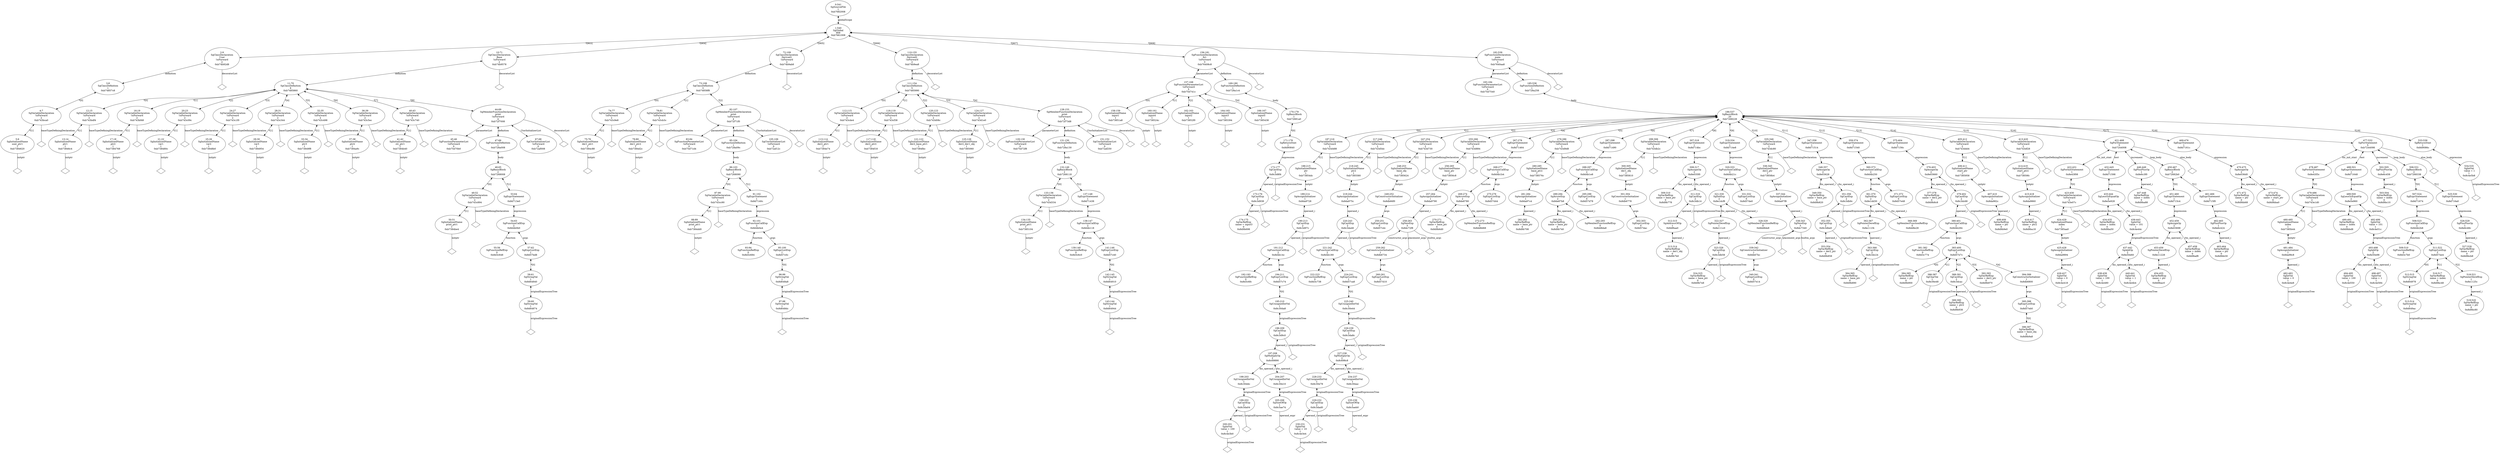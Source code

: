 digraph "G./pointer_example_class3.cpp.dot" {
"0xb7384620"[label="5:6\nSgInitializedName\nuser_ptr1\n1\n0xb7384620\n" ];
"0xb7384620" -> "0xb7384620__initptr__null"[label="initptr" dir=none ];
"0xb7384620__initptr__null"[label="" shape=diamond ];
"0xb743bca0"[label="4:7\nSgVariableDeclaration\n!isForward\n2\n0xb743bca0\n" ];
"0xb743bca0" -> "0xb743bca0__baseTypeDefiningDeclaration__null"[label="baseTypeDefiningDeclaration" dir=none ];
"0xb743bca0__baseTypeDefiningDeclaration__null"[label="" shape=diamond ];
"0xb743bca0" -> "0xb7384620"[label="*[1]" dir=both ];
"0xb74857c8"[label="3:8\nSgClassDefinition\n1\n0xb74857c8\n" ];
"0xb74857c8" -> "0xb743bca0"[label="*[0]" dir=both ];
"0xb74b92d8"[label="2:9\nSgClassDeclaration\nUser\n!isForward\n2\n0xb74b92d8\n" ];
"0xb74b92d8" -> "0xb74857c8"[label="definition" dir=both ];
"0xb74b92d8" -> "0xb74b92d8__decoratorList__null"[label="decoratorList" dir=none ];
"0xb74b92d8__decoratorList__null"[label="" shape=diamond ];
"0xb73846c4"[label="13:14\nSgInitializedName\nptr1\n1\n0xb73846c4\n" ];
"0xb73846c4" -> "0xb73846c4__initptr__null"[label="initptr" dir=none ];
"0xb73846c4__initptr__null"[label="" shape=diamond ];
"0xb743bdf4"[label="12:15\nSgVariableDeclaration\n!isForward\n2\n0xb743bdf4\n" ];
"0xb743bdf4" -> "0xb743bdf4__baseTypeDefiningDeclaration__null"[label="baseTypeDefiningDeclaration" dir=none ];
"0xb743bdf4__baseTypeDefiningDeclaration__null"[label="" shape=diamond ];
"0xb743bdf4" -> "0xb73846c4"[label="*[1]" dir=both ];
"0xb7384768"[label="17:18\nSgInitializedName\nptr2\n1\n0xb7384768\n" ];
"0xb7384768" -> "0xb7384768__initptr__null"[label="initptr" dir=none ];
"0xb7384768__initptr__null"[label="" shape=diamond ];
"0xb743bf48"[label="16:19\nSgVariableDeclaration\n!isForward\n2\n0xb743bf48\n" ];
"0xb743bf48" -> "0xb743bf48__baseTypeDefiningDeclaration__null"[label="baseTypeDefiningDeclaration" dir=none ];
"0xb743bf48__baseTypeDefiningDeclaration__null"[label="" shape=diamond ];
"0xb743bf48" -> "0xb7384768"[label="*[1]" dir=both ];
"0xb738480c"[label="21:22\nSgInitializedName\nvar1\n1\n0xb738480c\n" ];
"0xb738480c" -> "0xb738480c__initptr__null"[label="initptr" dir=none ];
"0xb738480c__initptr__null"[label="" shape=diamond ];
"0xb743c09c"[label="20:23\nSgVariableDeclaration\n!isForward\n2\n0xb743c09c\n" ];
"0xb743c09c" -> "0xb743c09c__baseTypeDefiningDeclaration__null"[label="baseTypeDefiningDeclaration" dir=none ];
"0xb743c09c__baseTypeDefiningDeclaration__null"[label="" shape=diamond ];
"0xb743c09c" -> "0xb738480c"[label="*[1]" dir=both ];
"0xb73848b0"[label="25:26\nSgInitializedName\nvar2\n1\n0xb73848b0\n" ];
"0xb73848b0" -> "0xb73848b0__initptr__null"[label="initptr" dir=none ];
"0xb73848b0__initptr__null"[label="" shape=diamond ];
"0xb743c1f0"[label="24:27\nSgVariableDeclaration\n!isForward\n2\n0xb743c1f0\n" ];
"0xb743c1f0" -> "0xb743c1f0__baseTypeDefiningDeclaration__null"[label="baseTypeDefiningDeclaration" dir=none ];
"0xb743c1f0__baseTypeDefiningDeclaration__null"[label="" shape=diamond ];
"0xb743c1f0" -> "0xb73848b0"[label="*[1]" dir=both ];
"0xb7384954"[label="29:30\nSgInitializedName\nvar3\n1\n0xb7384954\n" ];
"0xb7384954" -> "0xb7384954__initptr__null"[label="initptr" dir=none ];
"0xb7384954__initptr__null"[label="" shape=diamond ];
"0xb743c344"[label="28:31\nSgVariableDeclaration\n!isForward\n2\n0xb743c344\n" ];
"0xb743c344" -> "0xb743c344__baseTypeDefiningDeclaration__null"[label="baseTypeDefiningDeclaration" dir=none ];
"0xb743c344__baseTypeDefiningDeclaration__null"[label="" shape=diamond ];
"0xb743c344" -> "0xb7384954"[label="*[1]" dir=both ];
"0xb73849f8"[label="33:34\nSgInitializedName\nptr3\n1\n0xb73849f8\n" ];
"0xb73849f8" -> "0xb73849f8__initptr__null"[label="initptr" dir=none ];
"0xb73849f8__initptr__null"[label="" shape=diamond ];
"0xb743c498"[label="32:35\nSgVariableDeclaration\n!isForward\n2\n0xb743c498\n" ];
"0xb743c498" -> "0xb743c498__baseTypeDefiningDeclaration__null"[label="baseTypeDefiningDeclaration" dir=none ];
"0xb743c498__baseTypeDefiningDeclaration__null"[label="" shape=diamond ];
"0xb743c498" -> "0xb73849f8"[label="*[1]" dir=both ];
"0xb7384a9c"[label="37:38\nSgInitializedName\nptr4\n1\n0xb7384a9c\n" ];
"0xb7384a9c" -> "0xb7384a9c__initptr__null"[label="initptr" dir=none ];
"0xb7384a9c__initptr__null"[label="" shape=diamond ];
"0xb743c5ec"[label="36:39\nSgVariableDeclaration\n!isForward\n2\n0xb743c5ec\n" ];
"0xb743c5ec" -> "0xb743c5ec__baseTypeDefiningDeclaration__null"[label="baseTypeDefiningDeclaration" dir=none ];
"0xb743c5ec__baseTypeDefiningDeclaration__null"[label="" shape=diamond ];
"0xb743c5ec" -> "0xb7384a9c"[label="*[1]" dir=both ];
"0xb7384b40"[label="41:42\nSgInitializedName\nstr_ptr1\n1\n0xb7384b40\n" ];
"0xb7384b40" -> "0xb7384b40__initptr__null"[label="initptr" dir=none ];
"0xb7384b40__initptr__null"[label="" shape=diamond ];
"0xb743c740"[label="40:43\nSgVariableDeclaration\n!isForward\n2\n0xb743c740\n" ];
"0xb743c740" -> "0xb743c740__baseTypeDefiningDeclaration__null"[label="baseTypeDefiningDeclaration" dir=none ];
"0xb743c740__baseTypeDefiningDeclaration__null"[label="" shape=diamond ];
"0xb743c740" -> "0xb7384b40"[label="*[1]" dir=both ];
"0xb75d70b0"[label="45:46\nSgFunctionParameterList\n!isForward\n0\n0xb75d70b0\n" ];
"0xb7384be4"[label="50:51\nSgInitializedName\nprint_ptr1\n1\n0xb7384be4\n" ];
"0xb7384be4" -> "0xb7384be4__initptr__null"[label="initptr" dir=none ];
"0xb7384be4__initptr__null"[label="" shape=diamond ];
"0xb743c894"[label="49:52\nSgVariableDeclaration\n!isForward\n2\n0xb743c894\n" ];
"0xb743c894" -> "0xb743c894__baseTypeDefiningDeclaration__null"[label="baseTypeDefiningDeclaration" dir=none ];
"0xb743c894__baseTypeDefiningDeclaration__null"[label="" shape=diamond ];
"0xb743c894" -> "0xb7384be4"[label="*[1]" dir=both ];
"0x8d3c648"[label="55:56\nSgFunctionRefExp\n0\n0x8d3c648\n" ];
"0x8d64874"[label="59:60\nSgStringVal\n1\n0x8d64874\n" ];
"0x8d64874" -> "0x8d64874__originalExpressionTree__null"[label="originalExpressionTree" dir=none ];
"0x8d64874__originalExpressionTree__null"[label="" shape=diamond ];
"0x8d64840"[label="58:61\nSgStringVal\n1\n0x8d64840\n" ];
"0x8d64840" -> "0x8d64874"[label="originalExpressionTree" dir=both ];
"0x8d57bd8"[label="57:62\nSgExprListExp\n1\n0x8d57bd8\n" ];
"0x8d57bd8" -> "0x8d64840"[label="*[0]" dir=both ];
"0x8d4b0b0"[label="54:63\nSgFunctionCallExp\n2\n0x8d4b0b0\n" ];
"0x8d4b0b0" -> "0x8d3c648"[label="function" dir=both ];
"0x8d4b0b0" -> "0x8d57bd8"[label="args" dir=both ];
"0x8d713e0"[label="53:64\nSgExprStatement\n1\n0x8d713e0\n" ];
"0x8d713e0" -> "0x8d4b0b0"[label="expression" dir=both ];
"0xb7268008"[label="48:65\nSgBasicBlock\n2\n0xb7268008\n" ];
"0xb7268008" -> "0xb743c894"[label="*[0]" dir=both ];
"0xb7268008" -> "0x8d713e0"[label="*[1]" dir=both ];
"0xb728a008"[label="47:66\nSgFunctionDefinition\n1\n0xb728a008\n" ];
"0xb728a008" -> "0xb7268008"[label="body" dir=both ];
"0xb72af008"[label="67:68\nSgCtorInitializerList\n!isForward\n0\n0xb72af008\n" ];
"0xb72f7008"[label="44:69\nSgMemberFunctionDeclaration\nprint\n!isForward\n4\n0xb72f7008\n" ];
"0xb72f7008" -> "0xb75d70b0"[label="parameterList" dir=both ];
"0xb72f7008" -> "0xb72f7008__decoratorList__null"[label="decoratorList" dir=none ];
"0xb72f7008__decoratorList__null"[label="" shape=diamond ];
"0xb72f7008" -> "0xb728a008"[label="definition" dir=both ];
"0xb72f7008" -> "0xb72af008"[label="CtorInitializerList" dir=both ];
"0xb7485860"[label="11:70\nSgClassDefinition\n9\n0xb7485860\n" ];
"0xb7485860" -> "0xb743bdf4"[label="*[0]" dir=both ];
"0xb7485860" -> "0xb743bf48"[label="*[1]" dir=both ];
"0xb7485860" -> "0xb743c09c"[label="*[2]" dir=both ];
"0xb7485860" -> "0xb743c1f0"[label="*[3]" dir=both ];
"0xb7485860" -> "0xb743c344"[label="*[4]" dir=both ];
"0xb7485860" -> "0xb743c498"[label="*[5]" dir=both ];
"0xb7485860" -> "0xb743c5ec"[label="*[6]" dir=both ];
"0xb7485860" -> "0xb743c740"[label="*[7]" dir=both ];
"0xb7485860" -> "0xb72f7008"[label="*[8]" dir=both ];
"0xb74b9578"[label="10:71\nSgClassDeclaration\nBase\n!isForward\n2\n0xb74b9578\n" ];
"0xb74b9578" -> "0xb7485860"[label="definition" dir=both ];
"0xb74b9578" -> "0xb74b9578__decoratorList__null"[label="decoratorList" dir=none ];
"0xb74b9578__decoratorList__null"[label="" shape=diamond ];
"0xb7384c88"[label="75:76\nSgInitializedName\nder1_ptr1\n1\n0xb7384c88\n" ];
"0xb7384c88" -> "0xb7384c88__initptr__null"[label="initptr" dir=none ];
"0xb7384c88__initptr__null"[label="" shape=diamond ];
"0xb743c9e8"[label="74:77\nSgVariableDeclaration\n!isForward\n2\n0xb743c9e8\n" ];
"0xb743c9e8" -> "0xb743c9e8__baseTypeDefiningDeclaration__null"[label="baseTypeDefiningDeclaration" dir=none ];
"0xb743c9e8__baseTypeDefiningDeclaration__null"[label="" shape=diamond ];
"0xb743c9e8" -> "0xb7384c88"[label="*[1]" dir=both ];
"0xb7384d2c"[label="79:80\nSgInitializedName\nder1_ptr2\n1\n0xb7384d2c\n" ];
"0xb7384d2c" -> "0xb7384d2c__initptr__null"[label="initptr" dir=none ];
"0xb7384d2c__initptr__null"[label="" shape=diamond ];
"0xb743cb3c"[label="78:81\nSgVariableDeclaration\n!isForward\n2\n0xb743cb3c\n" ];
"0xb743cb3c" -> "0xb743cb3c__baseTypeDefiningDeclaration__null"[label="baseTypeDefiningDeclaration" dir=none ];
"0xb743cb3c__baseTypeDefiningDeclaration__null"[label="" shape=diamond ];
"0xb743cb3c" -> "0xb7384d2c"[label="*[1]" dir=both ];
"0xb75d71d4"[label="83:84\nSgFunctionParameterList\n!isForward\n0\n0xb75d71d4\n" ];
"0xb7384dd0"[label="88:89\nSgInitializedName\nprint_ptr1\n1\n0xb7384dd0\n" ];
"0xb7384dd0" -> "0xb7384dd0__initptr__null"[label="initptr" dir=none ];
"0xb7384dd0__initptr__null"[label="" shape=diamond ];
"0xb743cc90"[label="87:90\nSgVariableDeclaration\n!isForward\n2\n0xb743cc90\n" ];
"0xb743cc90" -> "0xb743cc90__baseTypeDefiningDeclaration__null"[label="baseTypeDefiningDeclaration" dir=none ];
"0xb743cc90__baseTypeDefiningDeclaration__null"[label="" shape=diamond ];
"0xb743cc90" -> "0xb7384dd0"[label="*[1]" dir=both ];
"0x8d3c684"[label="93:94\nSgFunctionRefExp\n0\n0x8d3c684\n" ];
"0x8d648dc"[label="97:98\nSgStringVal\n1\n0x8d648dc\n" ];
"0x8d648dc" -> "0x8d648dc__originalExpressionTree__null"[label="originalExpressionTree" dir=none ];
"0x8d648dc__originalExpressionTree__null"[label="" shape=diamond ];
"0x8d648a8"[label="96:99\nSgStringVal\n1\n0x8d648a8\n" ];
"0x8d648a8" -> "0x8d648dc"[label="originalExpressionTree" dir=both ];
"0x8d57c0c"[label="95:100\nSgExprListExp\n1\n0x8d57c0c\n" ];
"0x8d57c0c" -> "0x8d648a8"[label="*[0]" dir=both ];
"0x8d4b0e4"[label="92:101\nSgFunctionCallExp\n2\n0x8d4b0e4\n" ];
"0x8d4b0e4" -> "0x8d3c684"[label="function" dir=both ];
"0x8d4b0e4" -> "0x8d57c0c"[label="args" dir=both ];
"0x8d7140c"[label="91:102\nSgExprStatement\n1\n0x8d7140c\n" ];
"0x8d7140c" -> "0x8d4b0e4"[label="expression" dir=both ];
"0xb7268090"[label="86:103\nSgBasicBlock\n2\n0xb7268090\n" ];
"0xb7268090" -> "0xb743cc90"[label="*[0]" dir=both ];
"0xb7268090" -> "0x8d7140c"[label="*[1]" dir=both ];
"0xb728a09c"[label="85:104\nSgFunctionDefinition\n1\n0xb728a09c\n" ];
"0xb728a09c" -> "0xb7268090"[label="body" dir=both ];
"0xb72af12c"[label="105:106\nSgCtorInitializerList\n!isForward\n0\n0xb72af12c\n" ];
"0xb72f71f0"[label="82:107\nSgMemberFunctionDeclaration\nprint\n!isForward\n4\n0xb72f71f0\n" ];
"0xb72f71f0" -> "0xb75d71d4"[label="parameterList" dir=both ];
"0xb72f71f0" -> "0xb72f71f0__decoratorList__null"[label="decoratorList" dir=none ];
"0xb72f71f0__decoratorList__null"[label="" shape=diamond ];
"0xb72f71f0" -> "0xb728a09c"[label="definition" dir=both ];
"0xb72f71f0" -> "0xb72af12c"[label="CtorInitializerList" dir=both ];
"0xb74858f8"[label="73:108\nSgClassDefinition\n3\n0xb74858f8\n" ];
"0xb74858f8" -> "0xb743c9e8"[label="*[0]" dir=both ];
"0xb74858f8" -> "0xb743cb3c"[label="*[1]" dir=both ];
"0xb74858f8" -> "0xb72f71f0"[label="*[2]" dir=both ];
"0xb74b9ab8"[label="72:109\nSgClassDeclaration\nDerived1\n!isForward\n2\n0xb74b9ab8\n" ];
"0xb74b9ab8" -> "0xb74858f8"[label="definition" dir=both ];
"0xb74b9ab8" -> "0xb74b9ab8__decoratorList__null"[label="decoratorList" dir=none ];
"0xb74b9ab8__decoratorList__null"[label="" shape=diamond ];
"0xb7384e74"[label="113:114\nSgInitializedName\nder2_ptr1\n1\n0xb7384e74\n" ];
"0xb7384e74" -> "0xb7384e74__initptr__null"[label="initptr" dir=none ];
"0xb7384e74__initptr__null"[label="" shape=diamond ];
"0xb743cde4"[label="112:115\nSgVariableDeclaration\n!isForward\n2\n0xb743cde4\n" ];
"0xb743cde4" -> "0xb743cde4__baseTypeDefiningDeclaration__null"[label="baseTypeDefiningDeclaration" dir=none ];
"0xb743cde4__baseTypeDefiningDeclaration__null"[label="" shape=diamond ];
"0xb743cde4" -> "0xb7384e74"[label="*[1]" dir=both ];
"0xb7384f18"[label="117:118\nSgInitializedName\nder2_ptr2\n1\n0xb7384f18\n" ];
"0xb7384f18" -> "0xb7384f18__initptr__null"[label="initptr" dir=none ];
"0xb7384f18__initptr__null"[label="" shape=diamond ];
"0xb743cf38"[label="116:119\nSgVariableDeclaration\n!isForward\n2\n0xb743cf38\n" ];
"0xb743cf38" -> "0xb743cf38__baseTypeDefiningDeclaration__null"[label="baseTypeDefiningDeclaration" dir=none ];
"0xb743cf38__baseTypeDefiningDeclaration__null"[label="" shape=diamond ];
"0xb743cf38" -> "0xb7384f18"[label="*[1]" dir=both ];
"0xb7384fbc"[label="121:122\nSgInitializedName\nder2_base_ptr1\n1\n0xb7384fbc\n" ];
"0xb7384fbc" -> "0xb7384fbc__initptr__null"[label="initptr" dir=none ];
"0xb7384fbc__initptr__null"[label="" shape=diamond ];
"0xb743d08c"[label="120:123\nSgVariableDeclaration\n!isForward\n2\n0xb743d08c\n" ];
"0xb743d08c" -> "0xb743d08c__baseTypeDefiningDeclaration__null"[label="baseTypeDefiningDeclaration" dir=none ];
"0xb743d08c__baseTypeDefiningDeclaration__null"[label="" shape=diamond ];
"0xb743d08c" -> "0xb7384fbc"[label="*[1]" dir=both ];
"0xb7385060"[label="125:126\nSgInitializedName\nder2_der1_obj\n1\n0xb7385060\n" ];
"0xb7385060" -> "0xb7385060__initptr__null"[label="initptr" dir=none ];
"0xb7385060__initptr__null"[label="" shape=diamond ];
"0xb743d1e0"[label="124:127\nSgVariableDeclaration\n!isForward\n2\n0xb743d1e0\n" ];
"0xb743d1e0" -> "0xb743d1e0__baseTypeDefiningDeclaration__null"[label="baseTypeDefiningDeclaration" dir=none ];
"0xb743d1e0__baseTypeDefiningDeclaration__null"[label="" shape=diamond ];
"0xb743d1e0" -> "0xb7385060"[label="*[1]" dir=both ];
"0xb75d72f8"[label="129:130\nSgFunctionParameterList\n!isForward\n0\n0xb75d72f8\n" ];
"0xb7385104"[label="134:135\nSgInitializedName\nprint_ptr1\n1\n0xb7385104\n" ];
"0xb7385104" -> "0xb7385104__initptr__null"[label="initptr" dir=none ];
"0xb7385104__initptr__null"[label="" shape=diamond ];
"0xb743d334"[label="133:136\nSgVariableDeclaration\n!isForward\n2\n0xb743d334\n" ];
"0xb743d334" -> "0xb743d334__baseTypeDefiningDeclaration__null"[label="baseTypeDefiningDeclaration" dir=none ];
"0xb743d334__baseTypeDefiningDeclaration__null"[label="" shape=diamond ];
"0xb743d334" -> "0xb7385104"[label="*[1]" dir=both ];
"0x8d3c6c0"[label="139:140\nSgFunctionRefExp\n0\n0x8d3c6c0\n" ];
"0x8d64944"[label="143:144\nSgStringVal\n1\n0x8d64944\n" ];
"0x8d64944" -> "0x8d64944__originalExpressionTree__null"[label="originalExpressionTree" dir=none ];
"0x8d64944__originalExpressionTree__null"[label="" shape=diamond ];
"0x8d64910"[label="142:145\nSgStringVal\n1\n0x8d64910\n" ];
"0x8d64910" -> "0x8d64944"[label="originalExpressionTree" dir=both ];
"0x8d57c40"[label="141:146\nSgExprListExp\n1\n0x8d57c40\n" ];
"0x8d57c40" -> "0x8d64910"[label="*[0]" dir=both ];
"0x8d4b118"[label="138:147\nSgFunctionCallExp\n2\n0x8d4b118\n" ];
"0x8d4b118" -> "0x8d3c6c0"[label="function" dir=both ];
"0x8d4b118" -> "0x8d57c40"[label="args" dir=both ];
"0x8d71438"[label="137:148\nSgExprStatement\n1\n0x8d71438\n" ];
"0x8d71438" -> "0x8d4b118"[label="expression" dir=both ];
"0xb7268118"[label="132:149\nSgBasicBlock\n2\n0xb7268118\n" ];
"0xb7268118" -> "0xb743d334"[label="*[0]" dir=both ];
"0xb7268118" -> "0x8d71438"[label="*[1]" dir=both ];
"0xb728a130"[label="131:150\nSgFunctionDefinition\n1\n0xb728a130\n" ];
"0xb728a130" -> "0xb7268118"[label="body" dir=both ];
"0xb72af250"[label="151:152\nSgCtorInitializerList\n!isForward\n0\n0xb72af250\n" ];
"0xb72f73d8"[label="128:153\nSgMemberFunctionDeclaration\nprint\n!isForward\n4\n0xb72f73d8\n" ];
"0xb72f73d8" -> "0xb75d72f8"[label="parameterList" dir=both ];
"0xb72f73d8" -> "0xb72f73d8__decoratorList__null"[label="decoratorList" dir=none ];
"0xb72f73d8__decoratorList__null"[label="" shape=diamond ];
"0xb72f73d8" -> "0xb728a130"[label="definition" dir=both ];
"0xb72f73d8" -> "0xb72af250"[label="CtorInitializerList" dir=both ];
"0xb7485990"[label="111:154\nSgClassDefinition\n5\n0xb7485990\n" ];
"0xb7485990" -> "0xb743cde4"[label="*[0]" dir=both ];
"0xb7485990" -> "0xb743cf38"[label="*[1]" dir=both ];
"0xb7485990" -> "0xb743d08c"[label="*[2]" dir=both ];
"0xb7485990" -> "0xb743d1e0"[label="*[3]" dir=both ];
"0xb7485990" -> "0xb72f73d8"[label="*[4]" dir=both ];
"0xb74b9ea8"[label="110:155\nSgClassDeclaration\nDerived2\n!isForward\n2\n0xb74b9ea8\n" ];
"0xb74b9ea8" -> "0xb7485990"[label="definition" dir=both ];
"0xb74b9ea8" -> "0xb74b9ea8__decoratorList__null"[label="decoratorList" dir=none ];
"0xb74b9ea8__decoratorList__null"[label="" shape=diamond ];
"0xb73851a8"[label="158:159\nSgInitializedName\ninput1\n1\n0xb73851a8\n" ];
"0xb73851a8" -> "0xb73851a8__initptr__null"[label="initptr" dir=none ];
"0xb73851a8__initptr__null"[label="" shape=diamond ];
"0xb738524c"[label="160:161\nSgInitializedName\ninput4\n1\n0xb738524c\n" ];
"0xb738524c" -> "0xb738524c__initptr__null"[label="initptr" dir=none ];
"0xb738524c__initptr__null"[label="" shape=diamond ];
"0xb73852f0"[label="162:163\nSgInitializedName\ninput2\n1\n0xb73852f0\n" ];
"0xb73852f0" -> "0xb73852f0__initptr__null"[label="initptr" dir=none ];
"0xb73852f0__initptr__null"[label="" shape=diamond ];
"0xb7385394"[label="164:165\nSgInitializedName\ninput3\n1\n0xb7385394\n" ];
"0xb7385394" -> "0xb7385394__initptr__null"[label="initptr" dir=none ];
"0xb7385394__initptr__null"[label="" shape=diamond ];
"0xb7385438"[label="166:167\nSgInitializedName\ninput5\n1\n0xb7385438\n" ];
"0xb7385438" -> "0xb7385438__initptr__null"[label="initptr" dir=none ];
"0xb7385438__initptr__null"[label="" shape=diamond ];
"0xb75d741c"[label="157:168\nSgFunctionParameterList\n!isForward\n5\n0xb75d741c\n" ];
"0xb75d741c" -> "0xb73851a8"[label="*[0]" dir=both ];
"0xb75d741c" -> "0xb738524c"[label="*[1]" dir=both ];
"0xb75d741c" -> "0xb73852f0"[label="*[2]" dir=both ];
"0xb75d741c" -> "0xb7385394"[label="*[3]" dir=both ];
"0xb75d741c" -> "0xb7385438"[label="*[4]" dir=both ];
"0x8d9b698"[label="174:175\nSgVarRefExp\n name = input3\n0\n0x8d9b698\n" ];
"0x8c3d938"[label="173:176\nSgCastExp\n2\n0x8c3d938\n" ];
"0x8c3d938" -> "0x8d9b698"[label="operand_i" dir=both ];
"0x8c3d938" -> "0x8c3d938__originalExpressionTree__null"[label="originalExpressionTree" dir=none ];
"0x8c3d938__originalExpressionTree__null"[label="" shape=diamond ];
"0x8c3d8f4"[label="172:177\nSgCastExp\n2\n0x8c3d8f4\n" ];
"0x8c3d8f4" -> "0x8c3d938"[label="operand_i" dir=both ];
"0x8c3d8f4" -> "0x8c3d8f4__originalExpressionTree__null"[label="originalExpressionTree" dir=none ];
"0x8c3d8f4__originalExpressionTree__null"[label="" shape=diamond ];
"0x8d90840"[label="171:178\nSgReturnStmt\n1\n0x8d90840\n" ];
"0x8d90840" -> "0x8c3d8f4"[label="expression" dir=both ];
"0xb72681a0"[label="170:179\nSgBasicBlock\n1\n0xb72681a0\n" ];
"0xb72681a0" -> "0x8d90840"[label="*[0]" dir=both ];
"0xb728a1c4"[label="169:180\nSgFunctionDefinition\n1\n0xb728a1c4\n" ];
"0xb728a1c4" -> "0xb72681a0"[label="body" dir=both ];
"0xb76408c8"[label="156:181\nSgFunctionDeclaration\nfn1\n!isForward\n3\n0xb76408c8\n" ];
"0xb76408c8" -> "0xb75d741c"[label="parameterList" dir=both ];
"0xb76408c8" -> "0xb76408c8__decoratorList__null"[label="decoratorList" dir=none ];
"0xb76408c8__decoratorList__null"[label="" shape=diamond ];
"0xb76408c8" -> "0xb728a1c4"[label="definition" dir=both ];
"0xb75d7540"[label="183:184\nSgFunctionParameterList\n!isForward\n0\n0xb75d7540\n" ];
"0x8d3c6fc"[label="192:193\nSgFunctionRefExp\n0\n0x8d3c6fc\n" ];
"0x8c4e3b0"[label="200:201\nSgIntVal\n value = 100\n1\n0x8c4e3b0\n" ];
"0x8c4e3b0" -> "0x8c4e3b0__originalExpressionTree__null"[label="originalExpressionTree" dir=none ];
"0x8c4e3b0__originalExpressionTree__null"[label="" shape=diamond ];
"0x8c3da04"[label="199:202\nSgCastExp\n2\n0x8c3da04\n" ];
"0x8c3da04" -> "0x8c4e3b0"[label="operand_i" dir=both ];
"0x8c3da04" -> "0x8c3da04__originalExpressionTree__null"[label="originalExpressionTree" dir=none ];
"0x8c3da04__originalExpressionTree__null"[label="" shape=diamond ];
"0x8c30ddc"[label="198:203\nSgUnsignedIntVal\n1\n0x8c30ddc\n" ];
"0x8c30ddc" -> "0x8c3da04"[label="originalExpressionTree" dir=both ];
"0x8c5ae74"[label="205:206\nSgSizeOfOp\n1\n0x8c5ae74\n" ];
"0x8c5ae74" -> "0x8c5ae74__operand_expr__null"[label="operand_expr" dir=none ];
"0x8c5ae74__operand_expr__null"[label="" shape=diamond ];
"0x8c30e10"[label="204:207\nSgUnsignedIntVal\n1\n0x8c30e10\n" ];
"0x8c30e10" -> "0x8c5ae74"[label="originalExpressionTree" dir=both ];
"0x8c69890"[label="197:208\nSgMultiplyOp\n2\n0x8c69890\n" ];
"0x8c69890" -> "0x8c30ddc"[label="lhs_operand_i" dir=both ];
"0x8c69890" -> "0x8c30e10"[label="rhs_operand_i" dir=both ];
"0x8c3d9c0"[label="196:209\nSgCastExp\n2\n0x8c3d9c0\n" ];
"0x8c3d9c0" -> "0x8c69890"[label="operand_i" dir=both ];
"0x8c3d9c0" -> "0x8c3d9c0__originalExpressionTree__null"[label="originalExpressionTree" dir=none ];
"0x8c3d9c0__originalExpressionTree__null"[label="" shape=diamond ];
"0x8c30da8"[label="195:210\nSgUnsignedIntVal\n1\n0x8c30da8\n" ];
"0x8c30da8" -> "0x8c3d9c0"[label="originalExpressionTree" dir=both ];
"0x8d57c74"[label="194:211\nSgExprListExp\n1\n0x8d57c74\n" ];
"0x8d57c74" -> "0x8c30da8"[label="*[0]" dir=both ];
"0x8d4b14c"[label="191:212\nSgFunctionCallExp\n2\n0x8d4b14c\n" ];
"0x8d4b14c" -> "0x8d3c6fc"[label="function" dir=both ];
"0x8d4b14c" -> "0x8d57c74"[label="args" dir=both ];
"0x8c3d97c"[label="190:213\nSgCastExp\n2\n0x8c3d97c\n" ];
"0x8c3d97c" -> "0x8d4b14c"[label="operand_i" dir=both ];
"0x8c3d97c" -> "0x8c3d97c__originalExpressionTree__null"[label="originalExpressionTree" dir=none ];
"0x8c3d97c__originalExpressionTree__null"[label="" shape=diamond ];
"0x8da9728"[label="189:214\nSgAssignInitializer\n1\n0x8da9728\n" ];
"0x8da9728" -> "0x8c3d97c"[label="operand_i" dir=both ];
"0xb73854dc"[label="188:215\nSgInitializedName\nptr\n1\n0xb73854dc\n" ];
"0xb73854dc" -> "0x8da9728"[label="initptr" dir=both ];
"0xb743d488"[label="187:216\nSgVariableDeclaration\n!isForward\n2\n0xb743d488\n" ];
"0xb743d488" -> "0xb743d488__baseTypeDefiningDeclaration__null"[label="baseTypeDefiningDeclaration" dir=none ];
"0xb743d488__baseTypeDefiningDeclaration__null"[label="" shape=diamond ];
"0xb743d488" -> "0xb73854dc"[label="*[1]" dir=both ];
"0x8d3c738"[label="222:223\nSgFunctionRefExp\n0\n0x8d3c738\n" ];
"0x8c4e3e4"[label="230:231\nSgIntVal\n value = 10\n1\n0x8c4e3e4\n" ];
"0x8c4e3e4" -> "0x8c4e3e4__originalExpressionTree__null"[label="originalExpressionTree" dir=none ];
"0x8c4e3e4__originalExpressionTree__null"[label="" shape=diamond ];
"0x8c3dad0"[label="229:232\nSgCastExp\n2\n0x8c3dad0\n" ];
"0x8c3dad0" -> "0x8c4e3e4"[label="operand_i" dir=both ];
"0x8c3dad0" -> "0x8c3dad0__originalExpressionTree__null"[label="originalExpressionTree" dir=none ];
"0x8c3dad0__originalExpressionTree__null"[label="" shape=diamond ];
"0x8c30e78"[label="228:233\nSgUnsignedIntVal\n1\n0x8c30e78\n" ];
"0x8c30e78" -> "0x8c3dad0"[label="originalExpressionTree" dir=both ];
"0x8c5aeb0"[label="235:236\nSgSizeOfOp\n1\n0x8c5aeb0\n" ];
"0x8c5aeb0" -> "0x8c5aeb0__operand_expr__null"[label="operand_expr" dir=none ];
"0x8c5aeb0__operand_expr__null"[label="" shape=diamond ];
"0x8c30eac"[label="234:237\nSgUnsignedIntVal\n1\n0x8c30eac\n" ];
"0x8c30eac" -> "0x8c5aeb0"[label="originalExpressionTree" dir=both ];
"0x8c698c8"[label="227:238\nSgMultiplyOp\n2\n0x8c698c8\n" ];
"0x8c698c8" -> "0x8c30e78"[label="lhs_operand_i" dir=both ];
"0x8c698c8" -> "0x8c30eac"[label="rhs_operand_i" dir=both ];
"0x8c3da8c"[label="226:239\nSgCastExp\n2\n0x8c3da8c\n" ];
"0x8c3da8c" -> "0x8c698c8"[label="operand_i" dir=both ];
"0x8c3da8c" -> "0x8c3da8c__originalExpressionTree__null"[label="originalExpressionTree" dir=none ];
"0x8c3da8c__originalExpressionTree__null"[label="" shape=diamond ];
"0x8c30e44"[label="225:240\nSgUnsignedIntVal\n1\n0x8c30e44\n" ];
"0x8c30e44" -> "0x8c3da8c"[label="originalExpressionTree" dir=both ];
"0x8d57ca8"[label="224:241\nSgExprListExp\n1\n0x8d57ca8\n" ];
"0x8d57ca8" -> "0x8c30e44"[label="*[0]" dir=both ];
"0x8d4b180"[label="221:242\nSgFunctionCallExp\n2\n0x8d4b180\n" ];
"0x8d4b180" -> "0x8d3c738"[label="function" dir=both ];
"0x8d4b180" -> "0x8d57ca8"[label="args" dir=both ];
"0x8c3da48"[label="220:243\nSgCastExp\n2\n0x8c3da48\n" ];
"0x8c3da48" -> "0x8d4b180"[label="operand_i" dir=both ];
"0x8c3da48" -> "0x8c3da48__originalExpressionTree__null"[label="originalExpressionTree" dir=none ];
"0x8c3da48__originalExpressionTree__null"[label="" shape=diamond ];
"0x8da975c"[label="219:244\nSgAssignInitializer\n1\n0x8da975c\n" ];
"0x8da975c" -> "0x8c3da48"[label="operand_i" dir=both ];
"0xb7385580"[label="218:245\nSgInitializedName\nptr2\n1\n0xb7385580\n" ];
"0xb7385580" -> "0x8da975c"[label="initptr" dir=both ];
"0xb743d5dc"[label="217:246\nSgVariableDeclaration\n!isForward\n2\n0xb743d5dc\n" ];
"0xb743d5dc" -> "0xb743d5dc__baseTypeDefiningDeclaration__null"[label="baseTypeDefiningDeclaration" dir=none ];
"0xb743d5dc__baseTypeDefiningDeclaration__null"[label="" shape=diamond ];
"0xb743d5dc" -> "0xb7385580"[label="*[1]" dir=both ];
"0x8d57cdc"[label="250:251\nSgExprListExp\n0\n0x8d57cdc\n" ];
"0x8db66f0"[label="249:252\nSgConstructorInitializer\n1\n0x8db66f0\n" ];
"0x8db66f0" -> "0x8d57cdc"[label="args" dir=both ];
"0xb7385624"[label="248:253\nSgInitializedName\nbase_obj\n1\n0xb7385624\n" ];
"0xb7385624" -> "0x8db66f0"[label="initptr" dir=both ];
"0xb743d730"[label="247:254\nSgVariableDeclaration\n!isForward\n2\n0xb743d730\n" ];
"0xb743d730" -> "0xb743d730__baseTypeDefiningDeclaration__null"[label="baseTypeDefiningDeclaration" dir=none ];
"0xb743d730__baseTypeDefiningDeclaration__null"[label="" shape=diamond ];
"0xb743d730" -> "0xb7385624"[label="*[1]" dir=both ];
"0x8d57d10"[label="260:261\nSgExprListExp\n0\n0x8d57d10\n" ];
"0x8db6734"[label="259:262\nSgConstructorInitializer\n1\n0x8db6734\n" ];
"0x8db6734" -> "0x8d57d10"[label="args" dir=both ];
"0x8dc72f8"[label="258:263\nSgNewExp\n3\n0x8dc72f8\n" ];
"0x8dc72f8" -> "0x8dc72f8__placement_args__null"[label="placement_args" dir=none ];
"0x8dc72f8__placement_args__null"[label="" shape=diamond ];
"0x8dc72f8" -> "0x8db6734"[label="constructor_args" dir=both ];
"0x8dc72f8" -> "0x8dc72f8__builtin_args__null"[label="builtin_args" dir=none ];
"0x8dc72f8__builtin_args__null"[label="" shape=diamond ];
"0x8da9790"[label="257:264\nSgAssignInitializer\n1\n0x8da9790\n" ];
"0x8da9790" -> "0x8dc72f8"[label="operand_i" dir=both ];
"0xb73856c8"[label="256:265\nSgInitializedName\nbase_ptr\n1\n0xb73856c8\n" ];
"0xb73856c8" -> "0x8da9790"[label="initptr" dir=both ];
"0xb743d884"[label="255:266\nSgVariableDeclaration\n!isForward\n2\n0xb743d884\n" ];
"0xb743d884" -> "0xb743d884__baseTypeDefiningDeclaration__null"[label="baseTypeDefiningDeclaration" dir=none ];
"0xb743d884__baseTypeDefiningDeclaration__null"[label="" shape=diamond ];
"0xb743d884" -> "0xb73856c8"[label="*[1]" dir=both ];
"0x8d9b6d0"[label="270:271\nSgVarRefExp\n name = base_ptr\n0\n0x8d9b6d0\n" ];
"0x8dd8d68"[label="272:273\nSgMemberFunctionRefExp\n0\n0x8dd8d68\n" ];
"0x8de8780"[label="269:274\nSgArrowExp\n2\n0x8de8780\n" ];
"0x8de8780" -> "0x8d9b6d0"[label="lhs_operand_i" dir=both ];
"0x8de8780" -> "0x8dd8d68"[label="rhs_operand_i" dir=both ];
"0x8d57d44"[label="275:276\nSgExprListExp\n0\n0x8d57d44\n" ];
"0x8d4b1b4"[label="268:277\nSgFunctionCallExp\n2\n0x8d4b1b4\n" ];
"0x8d4b1b4" -> "0x8de8780"[label="function" dir=both ];
"0x8d4b1b4" -> "0x8d57d44"[label="args" dir=both ];
"0x8d71464"[label="267:278\nSgExprStatement\n1\n0x8d71464\n" ];
"0x8d71464" -> "0x8d4b1b4"[label="expression" dir=both ];
"0x8d9b708"[label="282:283\nSgVarRefExp\n name = base_ptr\n0\n0x8d9b708\n" ];
"0x8da97c4"[label="281:284\nSgAssignInitializer\n1\n0x8da97c4\n" ];
"0x8da97c4" -> "0x8d9b708"[label="operand_i" dir=both ];
"0xb738576c"[label="280:285\nSgInitializedName\nbase_ptr2\n1\n0xb738576c\n" ];
"0xb738576c" -> "0x8da97c4"[label="initptr" dir=both ];
"0xb743d9d8"[label="279:286\nSgVariableDeclaration\n!isForward\n2\n0xb743d9d8\n" ];
"0xb743d9d8" -> "0xb743d9d8__baseTypeDefiningDeclaration__null"[label="baseTypeDefiningDeclaration" dir=none ];
"0xb743d9d8__baseTypeDefiningDeclaration__null"[label="" shape=diamond ];
"0xb743d9d8" -> "0xb738576c"[label="*[1]" dir=both ];
"0x8d9b740"[label="290:291\nSgVarRefExp\n name = base_ptr\n0\n0x8d9b740\n" ];
"0x8dd8da8"[label="292:293\nSgMemberFunctionRefExp\n0\n0x8dd8da8\n" ];
"0x8de87b8"[label="289:294\nSgArrowExp\n2\n0x8de87b8\n" ];
"0x8de87b8" -> "0x8d9b740"[label="lhs_operand_i" dir=both ];
"0x8de87b8" -> "0x8dd8da8"[label="rhs_operand_i" dir=both ];
"0x8d57d78"[label="295:296\nSgExprListExp\n0\n0x8d57d78\n" ];
"0x8d4b1e8"[label="288:297\nSgFunctionCallExp\n2\n0x8d4b1e8\n" ];
"0x8d4b1e8" -> "0x8de87b8"[label="function" dir=both ];
"0x8d4b1e8" -> "0x8d57d78"[label="args" dir=both ];
"0x8d71490"[label="287:298\nSgExprStatement\n1\n0x8d71490\n" ];
"0x8d71490" -> "0x8d4b1e8"[label="expression" dir=both ];
"0x8d57dac"[label="302:303\nSgExprListExp\n0\n0x8d57dac\n" ];
"0x8db6778"[label="301:304\nSgConstructorInitializer\n1\n0x8db6778\n" ];
"0x8db6778" -> "0x8d57dac"[label="args" dir=both ];
"0xb7385810"[label="300:305\nSgInitializedName\nder1_obj\n1\n0xb7385810\n" ];
"0xb7385810" -> "0x8db6778"[label="initptr" dir=both ];
"0xb743db2c"[label="299:306\nSgVariableDeclaration\n!isForward\n2\n0xb743db2c\n" ];
"0xb743db2c" -> "0xb743db2c__baseTypeDefiningDeclaration__null"[label="baseTypeDefiningDeclaration" dir=none ];
"0xb743db2c__baseTypeDefiningDeclaration__null"[label="" shape=diamond ];
"0xb743db2c" -> "0xb7385810"[label="*[1]" dir=both ];
"0x8d9b778"[label="309:310\nSgVarRefExp\n name = base_ptr\n0\n0x8d9b778\n" ];
"0x8d9b7b0"[label="313:314\nSgVarRefExp\n name = der1_obj\n0\n0x8d9b7b0\n" ];
"0x8df6aa0"[label="312:315\nSgAddressOfOp\n1\n0x8df6aa0\n" ];
"0x8df6aa0" -> "0x8d9b7b0"[label="operand_i" dir=both ];
"0x8c3db14"[label="311:316\nSgCastExp\n2\n0x8c3db14\n" ];
"0x8c3db14" -> "0x8df6aa0"[label="operand_i" dir=both ];
"0x8c3db14" -> "0x8c3db14__originalExpressionTree__null"[label="originalExpressionTree" dir=none ];
"0x8c3db14__originalExpressionTree__null"[label="" shape=diamond ];
"0x8e035f0"[label="308:317\nSgAssignOp\n2\n0x8e035f0\n" ];
"0x8e035f0" -> "0x8d9b778"[label="lhs_operand_i" dir=both ];
"0x8e035f0" -> "0x8c3db14"[label="rhs_operand_i" dir=both ];
"0x8d714bc"[label="307:318\nSgExprStatement\n1\n0x8d714bc\n" ];
"0x8d714bc" -> "0x8e035f0"[label="expression" dir=both ];
"0x8d9b7e8"[label="324:325\nSgVarRefExp\n name = base_ptr\n0\n0x8d9b7e8\n" ];
"0x8c3db58"[label="323:326\nSgCastExp\n2\n0x8c3db58\n" ];
"0x8c3db58" -> "0x8d9b7e8"[label="operand_i" dir=both ];
"0x8c3db58" -> "0x8c3db58__originalExpressionTree__null"[label="originalExpressionTree" dir=none ];
"0x8c3db58__originalExpressionTree__null"[label="" shape=diamond ];
"0x8e111c0"[label="322:327\nSgPointerDerefExp\n1\n0x8e111c0\n" ];
"0x8e111c0" -> "0x8c3db58"[label="operand_i" dir=both ];
"0x8dd8de8"[label="328:329\nSgMemberFunctionRefExp\n0\n0x8dd8de8\n" ];
"0x8e1dcf8"[label="321:330\nSgDotExp\n2\n0x8e1dcf8\n" ];
"0x8e1dcf8" -> "0x8e111c0"[label="lhs_operand_i" dir=both ];
"0x8e1dcf8" -> "0x8dd8de8"[label="rhs_operand_i" dir=both ];
"0x8d57de0"[label="331:332\nSgExprListExp\n0\n0x8d57de0\n" ];
"0x8d4b21c"[label="320:333\nSgFunctionCallExp\n2\n0x8d4b21c\n" ];
"0x8d4b21c" -> "0x8e1dcf8"[label="function" dir=both ];
"0x8d4b21c" -> "0x8d57de0"[label="args" dir=both ];
"0x8d714e8"[label="319:334\nSgExprStatement\n1\n0x8d714e8\n" ];
"0x8d714e8" -> "0x8d4b21c"[label="expression" dir=both ];
"0x8d57e14"[label="340:341\nSgExprListExp\n0\n0x8d57e14\n" ];
"0x8db67bc"[label="339:342\nSgConstructorInitializer\n1\n0x8db67bc\n" ];
"0x8db67bc" -> "0x8d57e14"[label="args" dir=both ];
"0x8dc7340"[label="338:343\nSgNewExp\n3\n0x8dc7340\n" ];
"0x8dc7340" -> "0x8dc7340__placement_args__null"[label="placement_args" dir=none ];
"0x8dc7340__placement_args__null"[label="" shape=diamond ];
"0x8dc7340" -> "0x8db67bc"[label="constructor_args" dir=both ];
"0x8dc7340" -> "0x8dc7340__builtin_args__null"[label="builtin_args" dir=none ];
"0x8dc7340__builtin_args__null"[label="" shape=diamond ];
"0x8da97f8"[label="337:344\nSgAssignInitializer\n1\n0x8da97f8\n" ];
"0x8da97f8" -> "0x8dc7340"[label="operand_i" dir=both ];
"0xb73858b4"[label="336:345\nSgInitializedName\nder2_ptr\n1\n0xb73858b4\n" ];
"0xb73858b4" -> "0x8da97f8"[label="initptr" dir=both ];
"0xb743dc80"[label="335:346\nSgVariableDeclaration\n!isForward\n2\n0xb743dc80\n" ];
"0xb743dc80" -> "0xb743dc80__baseTypeDefiningDeclaration__null"[label="baseTypeDefiningDeclaration" dir=none ];
"0xb743dc80__baseTypeDefiningDeclaration__null"[label="" shape=diamond ];
"0xb743dc80" -> "0xb73858b4"[label="*[1]" dir=both ];
"0x8d9b820"[label="349:350\nSgVarRefExp\n name = base_ptr\n0\n0x8d9b820\n" ];
"0x8d9b858"[label="353:354\nSgVarRefExp\n name = der2_ptr\n0\n0x8d9b858\n" ];
"0x8c3dbe0"[label="352:355\nSgCastExp\n2\n0x8c3dbe0\n" ];
"0x8c3dbe0" -> "0x8d9b858"[label="operand_i" dir=both ];
"0x8c3dbe0" -> "0x8c3dbe0__originalExpressionTree__null"[label="originalExpressionTree" dir=none ];
"0x8c3dbe0__originalExpressionTree__null"[label="" shape=diamond ];
"0x8c3db9c"[label="351:356\nSgCastExp\n2\n0x8c3db9c\n" ];
"0x8c3db9c" -> "0x8c3dbe0"[label="operand_i" dir=both ];
"0x8c3db9c" -> "0x8c3db9c__originalExpressionTree__null"[label="originalExpressionTree" dir=none ];
"0x8c3db9c__originalExpressionTree__null"[label="" shape=diamond ];
"0x8e03628"[label="348:357\nSgAssignOp\n2\n0x8e03628\n" ];
"0x8e03628" -> "0x8d9b820"[label="lhs_operand_i" dir=both ];
"0x8e03628" -> "0x8c3db9c"[label="rhs_operand_i" dir=both ];
"0x8d71514"[label="347:358\nSgExprStatement\n1\n0x8d71514\n" ];
"0x8d71514" -> "0x8e03628"[label="expression" dir=both ];
"0x8d9b890"[label="364:365\nSgVarRefExp\n name = base_ptr\n0\n0x8d9b890\n" ];
"0x8c3dc24"[label="363:366\nSgCastExp\n2\n0x8c3dc24\n" ];
"0x8c3dc24" -> "0x8d9b890"[label="operand_i" dir=both ];
"0x8c3dc24" -> "0x8c3dc24__originalExpressionTree__null"[label="originalExpressionTree" dir=none ];
"0x8c3dc24__originalExpressionTree__null"[label="" shape=diamond ];
"0x8e111f4"[label="362:367\nSgPointerDerefExp\n1\n0x8e111f4\n" ];
"0x8e111f4" -> "0x8c3dc24"[label="operand_i" dir=both ];
"0x8dd8e28"[label="368:369\nSgMemberFunctionRefExp\n0\n0x8dd8e28\n" ];
"0x8e1dd30"[label="361:370\nSgDotExp\n2\n0x8e1dd30\n" ];
"0x8e1dd30" -> "0x8e111f4"[label="lhs_operand_i" dir=both ];
"0x8e1dd30" -> "0x8dd8e28"[label="rhs_operand_i" dir=both ];
"0x8d57e48"[label="371:372\nSgExprListExp\n0\n0x8d57e48\n" ];
"0x8d4b250"[label="360:373\nSgFunctionCallExp\n2\n0x8d4b250\n" ];
"0x8d4b250" -> "0x8e1dd30"[label="function" dir=both ];
"0x8d4b250" -> "0x8d57e48"[label="args" dir=both ];
"0x8d71540"[label="359:374\nSgExprStatement\n1\n0x8d71540\n" ];
"0x8d71540" -> "0x8d4b250"[label="expression" dir=both ];
"0x8d9b8c8"[label="377:378\nSgVarRefExp\n name = der2_ptr\n0\n0x8d9b8c8\n" ];
"0x8d3c774"[label="381:382\nSgFunctionRefExp\n0\n0x8d3c774\n" ];
"0x8d9b900"[label="384:385\nSgVarRefExp\n name = ptr\n0\n0x8d9b900\n" ];
"0x8e36e48"[label="386:387\nSgCharVal\n1\n0x8e36e48\n" ];
"0x8e36e48" -> "0x8e36e48__originalExpressionTree__null"[label="originalExpressionTree" dir=none ];
"0x8e36e48__originalExpressionTree__null"[label="" shape=diamond ];
"0x8d9b938"[label="389:390\nSgVarRefExp\n name = ptr2\n0\n0x8d9b938\n" ];
"0x8c3dcac"[label="388:391\nSgCastExp\n2\n0x8c3dcac\n" ];
"0x8c3dcac" -> "0x8d9b938"[label="operand_i" dir=both ];
"0x8c3dcac" -> "0x8c3dcac__originalExpressionTree__null"[label="originalExpressionTree" dir=none ];
"0x8c3dcac__originalExpressionTree__null"[label="" shape=diamond ];
"0x8d9b970"[label="392:393\nSgVarRefExp\n name = der2_ptr\n0\n0x8d9b970\n" ];
"0x8d9b9a8"[label="396:397\nSgVarRefExp\n name = base_obj\n0\n0x8d9b9a8\n" ];
"0x8d57eb0"[label="395:398\nSgExprListExp\n1\n0x8d57eb0\n" ];
"0x8d57eb0" -> "0x8d9b9a8"[label="*[0]" dir=both ];
"0x8db6800"[label="394:399\nSgConstructorInitializer\n1\n0x8db6800\n" ];
"0x8db6800" -> "0x8d57eb0"[label="args" dir=both ];
"0x8d57e7c"[label="383:400\nSgExprListExp\n5\n0x8d57e7c\n" ];
"0x8d57e7c" -> "0x8d9b900"[label="*[0]" dir=both ];
"0x8d57e7c" -> "0x8e36e48"[label="*[1]" dir=both ];
"0x8d57e7c" -> "0x8c3dcac"[label="*[2]" dir=both ];
"0x8d57e7c" -> "0x8d9b970"[label="*[3]" dir=both ];
"0x8d57e7c" -> "0x8db6800"[label="*[4]" dir=both ];
"0x8d4b284"[label="380:401\nSgFunctionCallExp\n2\n0x8d4b284\n" ];
"0x8d4b284" -> "0x8d3c774"[label="function" dir=both ];
"0x8d4b284" -> "0x8d57e7c"[label="args" dir=both ];
"0x8c3dc68"[label="379:402\nSgCastExp\n2\n0x8c3dc68\n" ];
"0x8c3dc68" -> "0x8d4b284"[label="operand_i" dir=both ];
"0x8c3dc68" -> "0x8c3dc68__originalExpressionTree__null"[label="originalExpressionTree" dir=none ];
"0x8c3dc68__originalExpressionTree__null"[label="" shape=diamond ];
"0x8e03660"[label="376:403\nSgAssignOp\n2\n0x8e03660\n" ];
"0x8e03660" -> "0x8d9b8c8"[label="lhs_operand_i" dir=both ];
"0x8e03660" -> "0x8c3dc68"[label="rhs_operand_i" dir=both ];
"0x8d7156c"[label="375:404\nSgExprStatement\n1\n0x8d7156c\n" ];
"0x8d7156c" -> "0x8e03660"[label="expression" dir=both ];
"0x8d9b9e0"[label="408:409\nSgVarRefExp\n name = ptr\n0\n0x8d9b9e0\n" ];
"0x8da982c"[label="407:410\nSgAssignInitializer\n1\n0x8da982c\n" ];
"0x8da982c" -> "0x8d9b9e0"[label="operand_i" dir=both ];
"0xb7385958"[label="406:411\nSgInitializedName\nstart_ptr\n1\n0xb7385958\n" ];
"0xb7385958" -> "0x8da982c"[label="initptr" dir=both ];
"0xb743ddd4"[label="405:412\nSgVariableDeclaration\n!isForward\n2\n0xb743ddd4\n" ];
"0xb743ddd4" -> "0xb743ddd4__baseTypeDefiningDeclaration__null"[label="baseTypeDefiningDeclaration" dir=none ];
"0xb743ddd4__baseTypeDefiningDeclaration__null"[label="" shape=diamond ];
"0xb743ddd4" -> "0xb7385958"[label="*[1]" dir=both ];
"0x8d9ba18"[label="416:417\nSgVarRefExp\n name = ptr2\n0\n0x8d9ba18\n" ];
"0x8da9860"[label="415:418\nSgAssignInitializer\n1\n0x8da9860\n" ];
"0x8da9860" -> "0x8d9ba18"[label="operand_i" dir=both ];
"0xb73859fc"[label="414:419\nSgInitializedName\nstart_ptr2\n1\n0xb73859fc\n" ];
"0xb73859fc" -> "0x8da9860"[label="initptr" dir=both ];
"0xb743df28"[label="413:420\nSgVariableDeclaration\n!isForward\n2\n0xb743df28\n" ];
"0xb743df28" -> "0xb743df28__baseTypeDefiningDeclaration__null"[label="baseTypeDefiningDeclaration" dir=none ];
"0xb743df28__baseTypeDefiningDeclaration__null"[label="" shape=diamond ];
"0xb743df28" -> "0xb73859fc"[label="*[1]" dir=both ];
"0x8c4e418"[label="426:427\nSgIntVal\n value = 0\n1\n0x8c4e418\n" ];
"0x8c4e418" -> "0x8c4e418__originalExpressionTree__null"[label="originalExpressionTree" dir=none ];
"0x8c4e418__originalExpressionTree__null"[label="" shape=diamond ];
"0x8da9894"[label="425:428\nSgAssignInitializer\n1\n0x8da9894\n" ];
"0x8da9894" -> "0x8c4e418"[label="operand_i" dir=both ];
"0xb7385aa0"[label="424:429\nSgInitializedName\nindex\n1\n0xb7385aa0\n" ];
"0xb7385aa0" -> "0x8da9894"[label="initptr" dir=both ];
"0xb743e07c"[label="423:430\nSgVariableDeclaration\n!isForward\n2\n0xb743e07c\n" ];
"0xb743e07c" -> "0xb743e07c__baseTypeDefiningDeclaration__null"[label="baseTypeDefiningDeclaration" dir=none ];
"0xb743e07c__baseTypeDefiningDeclaration__null"[label="" shape=diamond ];
"0xb743e07c" -> "0xb7385aa0"[label="*[1]" dir=both ];
"0x8e43f08"[label="422:431\nSgForInitStatement\n1\n0x8e43f08\n" ];
"0x8e43f08" -> "0xb743e07c"[label="*[0]" dir=both ];
"0x8d9ba50"[label="434:435\nSgVarRefExp\n name = index\n0\n0x8d9ba50\n" ];
"0x8c4e480"[label="438:439\nSgIntVal\n value = 100\n1\n0x8c4e480\n" ];
"0x8c4e480" -> "0x8c4e480__originalExpressionTree__null"[label="originalExpressionTree" dir=none ];
"0x8c4e480__originalExpressionTree__null"[label="" shape=diamond ];
"0x8c4e4b4"[label="440:441\nSgIntVal\n value = 1\n1\n0x8c4e4b4\n" ];
"0x8c4e4b4" -> "0x8c4e4b4__originalExpressionTree__null"[label="originalExpressionTree" dir=none ];
"0x8c4e4b4__originalExpressionTree__null"[label="" shape=diamond ];
"0x8e50e60"[label="437:442\nSgAddOp\n2\n0x8e50e60\n" ];
"0x8e50e60" -> "0x8c4e480"[label="lhs_operand_i" dir=both ];
"0x8e50e60" -> "0x8c4e4b4"[label="rhs_operand_i" dir=both ];
"0x8c4e44c"[label="436:443\nSgIntVal\n value = 101\n1\n0x8c4e44c\n" ];
"0x8c4e44c" -> "0x8e50e60"[label="originalExpressionTree" dir=both ];
"0x8e5e928"[label="433:444\nSgLessOrEqualOp\n2\n0x8e5e928\n" ];
"0x8e5e928" -> "0x8d9ba50"[label="lhs_operand_i" dir=both ];
"0x8e5e928" -> "0x8c4e44c"[label="rhs_operand_i" dir=both ];
"0x8d71598"[label="432:445\nSgExprStatement\n1\n0x8d71598\n" ];
"0x8d71598" -> "0x8e5e928"[label="expression" dir=both ];
"0x8d9ba88"[label="447:448\nSgVarRefExp\n name = index\n0\n0x8d9ba88\n" ];
"0x8e6c3f0"[label="446:449\nSgPlusPlusOp\n1\n0x8e6c3f0\n" ];
"0x8e6c3f0" -> "0x8d9ba88"[label="operand_i" dir=both ];
"0x8d9bac0"[label="454:455\nSgVarRefExp\n name = ptr\n0\n0x8d9bac0\n" ];
"0x8e11228"[label="453:456\nSgPointerDerefExp\n1\n0x8e11228\n" ];
"0x8e11228" -> "0x8d9bac0"[label="operand_i" dir=both ];
"0x8d9baf8"[label="457:458\nSgVarRefExp\n name = index\n0\n0x8d9baf8\n" ];
"0x8e03698"[label="452:459\nSgAssignOp\n2\n0x8e03698\n" ];
"0x8e03698" -> "0x8e11228"[label="lhs_operand_i" dir=both ];
"0x8e03698" -> "0x8d9baf8"[label="rhs_operand_i" dir=both ];
"0x8d715c4"[label="451:460\nSgExprStatement\n1\n0x8d715c4\n" ];
"0x8d715c4" -> "0x8e03698"[label="expression" dir=both ];
"0x8d9bb30"[label="463:464\nSgVarRefExp\n name = ptr\n0\n0x8d9bb30\n" ];
"0x8e6c424"[label="462:465\nSgPlusPlusOp\n1\n0x8e6c424\n" ];
"0x8e6c424" -> "0x8d9bb30"[label="operand_i" dir=both ];
"0x8d715f0"[label="461:466\nSgExprStatement\n1\n0x8d715f0\n" ];
"0x8d715f0" -> "0x8e6c424"[label="expression" dir=both ];
"0xb72682b0"[label="450:467\nSgBasicBlock\n2\n0xb72682b0\n" ];
"0xb72682b0" -> "0x8d715c4"[label="*[0]" dir=both ];
"0xb72682b0" -> "0x8d715f0"[label="*[1]" dir=both ];
"0xb7244008"[label="421:468\nSgForStatement\n5\n0xb7244008\n" ];
"0xb7244008" -> "0x8e43f08"[label="for_init_stmt" dir=both ];
"0xb7244008" -> "0x8d71598"[label="test" dir=both ];
"0xb7244008" -> "0x8e6c3f0"[label="increment" dir=both ];
"0xb7244008" -> "0xb72682b0"[label="loop_body" dir=both ];
"0xb7244008" -> "0xb7244008__else_body__null"[label="else_body" dir=none ];
"0xb7244008__else_body__null"[label="" shape=diamond ];
"0x8d9bb68"[label="471:472\nSgVarRefExp\n name = ptr\n0\n0x8d9bb68\n" ];
"0x8d9bba0"[label="473:474\nSgVarRefExp\n name = start_ptr\n0\n0x8d9bba0\n" ];
"0x8e036d0"[label="470:475\nSgAssignOp\n2\n0x8e036d0\n" ];
"0x8e036d0" -> "0x8d9bb68"[label="lhs_operand_i" dir=both ];
"0x8e036d0" -> "0x8d9bba0"[label="rhs_operand_i" dir=both ];
"0x8d7161c"[label="469:476\nSgExprStatement\n1\n0x8d7161c\n" ];
"0x8d7161c" -> "0x8e036d0"[label="expression" dir=both ];
"0x8c4e4e8"[label="482:483\nSgIntVal\n value = 0\n1\n0x8c4e4e8\n" ];
"0x8c4e4e8" -> "0x8c4e4e8__originalExpressionTree__null"[label="originalExpressionTree" dir=none ];
"0x8c4e4e8__originalExpressionTree__null"[label="" shape=diamond ];
"0x8da98c8"[label="481:484\nSgAssignInitializer\n1\n0x8da98c8\n" ];
"0x8da98c8" -> "0x8c4e4e8"[label="operand_i" dir=both ];
"0xb7385b44"[label="480:485\nSgInitializedName\nindex\n1\n0xb7385b44\n" ];
"0xb7385b44" -> "0x8da98c8"[label="initptr" dir=both ];
"0xb743e1d0"[label="479:486\nSgVariableDeclaration\n!isForward\n2\n0xb743e1d0\n" ];
"0xb743e1d0" -> "0xb743e1d0__baseTypeDefiningDeclaration__null"[label="baseTypeDefiningDeclaration" dir=none ];
"0xb743e1d0__baseTypeDefiningDeclaration__null"[label="" shape=diamond ];
"0xb743e1d0" -> "0xb7385b44"[label="*[1]" dir=both ];
"0x8e43f3c"[label="478:487\nSgForInitStatement\n1\n0x8e43f3c\n" ];
"0x8e43f3c" -> "0xb743e1d0"[label="*[0]" dir=both ];
"0x8d9bbd8"[label="490:491\nSgVarRefExp\n name = index\n0\n0x8d9bbd8\n" ];
"0x8c4e550"[label="494:495\nSgIntVal\n value = 100\n1\n0x8c4e550\n" ];
"0x8c4e550" -> "0x8c4e550__originalExpressionTree__null"[label="originalExpressionTree" dir=none ];
"0x8c4e550__originalExpressionTree__null"[label="" shape=diamond ];
"0x8c4e584"[label="496:497\nSgIntVal\n value = 1\n1\n0x8c4e584\n" ];
"0x8c4e584" -> "0x8c4e584__originalExpressionTree__null"[label="originalExpressionTree" dir=none ];
"0x8c4e584__originalExpressionTree__null"[label="" shape=diamond ];
"0x8e50e98"[label="493:498\nSgAddOp\n2\n0x8e50e98\n" ];
"0x8e50e98" -> "0x8c4e550"[label="lhs_operand_i" dir=both ];
"0x8e50e98" -> "0x8c4e584"[label="rhs_operand_i" dir=both ];
"0x8c4e51c"[label="492:499\nSgIntVal\n value = 101\n1\n0x8c4e51c\n" ];
"0x8c4e51c" -> "0x8e50e98"[label="originalExpressionTree" dir=both ];
"0x8e5e960"[label="489:500\nSgLessOrEqualOp\n2\n0x8e5e960\n" ];
"0x8e5e960" -> "0x8d9bbd8"[label="lhs_operand_i" dir=both ];
"0x8e5e960" -> "0x8c4e51c"[label="rhs_operand_i" dir=both ];
"0x8d71648"[label="488:501\nSgExprStatement\n1\n0x8d71648\n" ];
"0x8d71648" -> "0x8e5e960"[label="expression" dir=both ];
"0x8d9bc10"[label="503:504\nSgVarRefExp\n name = index\n0\n0x8d9bc10\n" ];
"0x8e6c458"[label="502:505\nSgPlusPlusOp\n1\n0x8e6c458\n" ];
"0x8e6c458" -> "0x8d9bc10"[label="operand_i" dir=both ];
"0x8d3c7b0"[label="509:510\nSgFunctionRefExp\n0\n0x8d3c7b0\n" ];
"0x8d649ac"[label="513:514\nSgStringVal\n1\n0x8d649ac\n" ];
"0x8d649ac" -> "0x8d649ac__originalExpressionTree__null"[label="originalExpressionTree" dir=none ];
"0x8d649ac__originalExpressionTree__null"[label="" shape=diamond ];
"0x8d64978"[label="512:515\nSgStringVal\n1\n0x8d64978\n" ];
"0x8d64978" -> "0x8d649ac"[label="originalExpressionTree" dir=both ];
"0x8d9bc48"[label="516:517\nSgVarRefExp\n name = index\n0\n0x8d9bc48\n" ];
"0x8d9bc80"[label="519:520\nSgVarRefExp\n name = ptr\n0\n0x8d9bc80\n" ];
"0x8e1125c"[label="518:521\nSgPointerDerefExp\n1\n0x8e1125c\n" ];
"0x8e1125c" -> "0x8d9bc80"[label="operand_i" dir=both ];
"0x8d57ee4"[label="511:522\nSgExprListExp\n3\n0x8d57ee4\n" ];
"0x8d57ee4" -> "0x8d64978"[label="*[0]" dir=both ];
"0x8d57ee4" -> "0x8d9bc48"[label="*[1]" dir=both ];
"0x8d57ee4" -> "0x8e1125c"[label="*[2]" dir=both ];
"0x8d4b2b8"[label="508:523\nSgFunctionCallExp\n2\n0x8d4b2b8\n" ];
"0x8d4b2b8" -> "0x8d3c7b0"[label="function" dir=both ];
"0x8d4b2b8" -> "0x8d57ee4"[label="args" dir=both ];
"0x8d71674"[label="507:524\nSgExprStatement\n1\n0x8d71674\n" ];
"0x8d71674" -> "0x8d4b2b8"[label="expression" dir=both ];
"0x8d9bcb8"[label="527:528\nSgVarRefExp\n name = ptr\n0\n0x8d9bcb8\n" ];
"0x8e6c48c"[label="526:529\nSgPlusPlusOp\n1\n0x8e6c48c\n" ];
"0x8e6c48c" -> "0x8d9bcb8"[label="operand_i" dir=both ];
"0x8d716a0"[label="525:530\nSgExprStatement\n1\n0x8d716a0\n" ];
"0x8d716a0" -> "0x8e6c48c"[label="expression" dir=both ];
"0xb7268338"[label="506:531\nSgBasicBlock\n2\n0xb7268338\n" ];
"0xb7268338" -> "0x8d71674"[label="*[0]" dir=both ];
"0xb7268338" -> "0x8d716a0"[label="*[1]" dir=both ];
"0xb7244098"[label="477:532\nSgForStatement\n5\n0xb7244098\n" ];
"0xb7244098" -> "0x8e43f3c"[label="for_init_stmt" dir=both ];
"0xb7244098" -> "0x8d71648"[label="test" dir=both ];
"0xb7244098" -> "0x8e6c458"[label="increment" dir=both ];
"0xb7244098" -> "0xb7268338"[label="loop_body" dir=both ];
"0xb7244098" -> "0xb7244098__else_body__null"[label="else_body" dir=none ];
"0xb7244098__else_body__null"[label="" shape=diamond ];
"0x8c4e5b8"[label="534:535\nSgIntVal\n value = 1\n1\n0x8c4e5b8\n" ];
"0x8c4e5b8" -> "0x8c4e5b8__originalExpressionTree__null"[label="originalExpressionTree" dir=none ];
"0x8c4e5b8__originalExpressionTree__null"[label="" shape=diamond ];
"0x8d9086c"[label="533:536\nSgReturnStmt\n1\n0x8d9086c\n" ];
"0x8d9086c" -> "0x8c4e5b8"[label="expression" dir=both ];
"0xb7268228"[label="186:537\nSgBasicBlock\n20\n0xb7268228\n" ];
"0xb7268228" -> "0xb743d488"[label="*[0]" dir=both ];
"0xb7268228" -> "0xb743d5dc"[label="*[1]" dir=both ];
"0xb7268228" -> "0xb743d730"[label="*[2]" dir=both ];
"0xb7268228" -> "0xb743d884"[label="*[3]" dir=both ];
"0xb7268228" -> "0x8d71464"[label="*[4]" dir=both ];
"0xb7268228" -> "0xb743d9d8"[label="*[5]" dir=both ];
"0xb7268228" -> "0x8d71490"[label="*[6]" dir=both ];
"0xb7268228" -> "0xb743db2c"[label="*[7]" dir=both ];
"0xb7268228" -> "0x8d714bc"[label="*[8]" dir=both ];
"0xb7268228" -> "0x8d714e8"[label="*[9]" dir=both ];
"0xb7268228" -> "0xb743dc80"[label="*[10]" dir=both ];
"0xb7268228" -> "0x8d71514"[label="*[11]" dir=both ];
"0xb7268228" -> "0x8d71540"[label="*[12]" dir=both ];
"0xb7268228" -> "0x8d7156c"[label="*[13]" dir=both ];
"0xb7268228" -> "0xb743ddd4"[label="*[14]" dir=both ];
"0xb7268228" -> "0xb743df28"[label="*[15]" dir=both ];
"0xb7268228" -> "0xb7244008"[label="*[16]" dir=both ];
"0xb7268228" -> "0x8d7161c"[label="*[17]" dir=both ];
"0xb7268228" -> "0xb7244098"[label="*[18]" dir=both ];
"0xb7268228" -> "0x8d9086c"[label="*[19]" dir=both ];
"0xb728a258"[label="185:538\nSgFunctionDefinition\n1\n0xb728a258\n" ];
"0xb728a258" -> "0xb7268228"[label="body" dir=both ];
"0xb7640aa8"[label="182:539\nSgFunctionDeclaration\nmain\n!isForward\n3\n0xb7640aa8\n" ];
"0xb7640aa8" -> "0xb75d7540"[label="parameterList" dir=both ];
"0xb7640aa8" -> "0xb7640aa8__decoratorList__null"[label="decoratorList" dir=none ];
"0xb7640aa8__decoratorList__null"[label="" shape=diamond ];
"0xb7640aa8" -> "0xb728a258"[label="definition" dir=both ];
"0xb7661008"[label="1:540\nSgGlobal\n909\n0xb7661008\n" ];
"0xb7661008" -> "0xb74b92d8"[label="*[903]" dir=both ];
"0xb7661008" -> "0xb74b9578"[label="*[904]" dir=both ];
"0xb7661008" -> "0xb74b9ab8"[label="*[905]" dir=both ];
"0xb7661008" -> "0xb74b9ea8"[label="*[906]" dir=both ];
"0xb7661008" -> "0xb76408c8"[label="*[907]" dir=both ];
"0xb7661008" -> "0xb7640aa8"[label="*[908]" dir=both ];
"0xb7682008"[label="0:541\nSgSourceFile\n1\n0xb7682008\n" ];
"0xb7682008" -> "0xb7661008"[label="globalScope" dir=both ];
}
